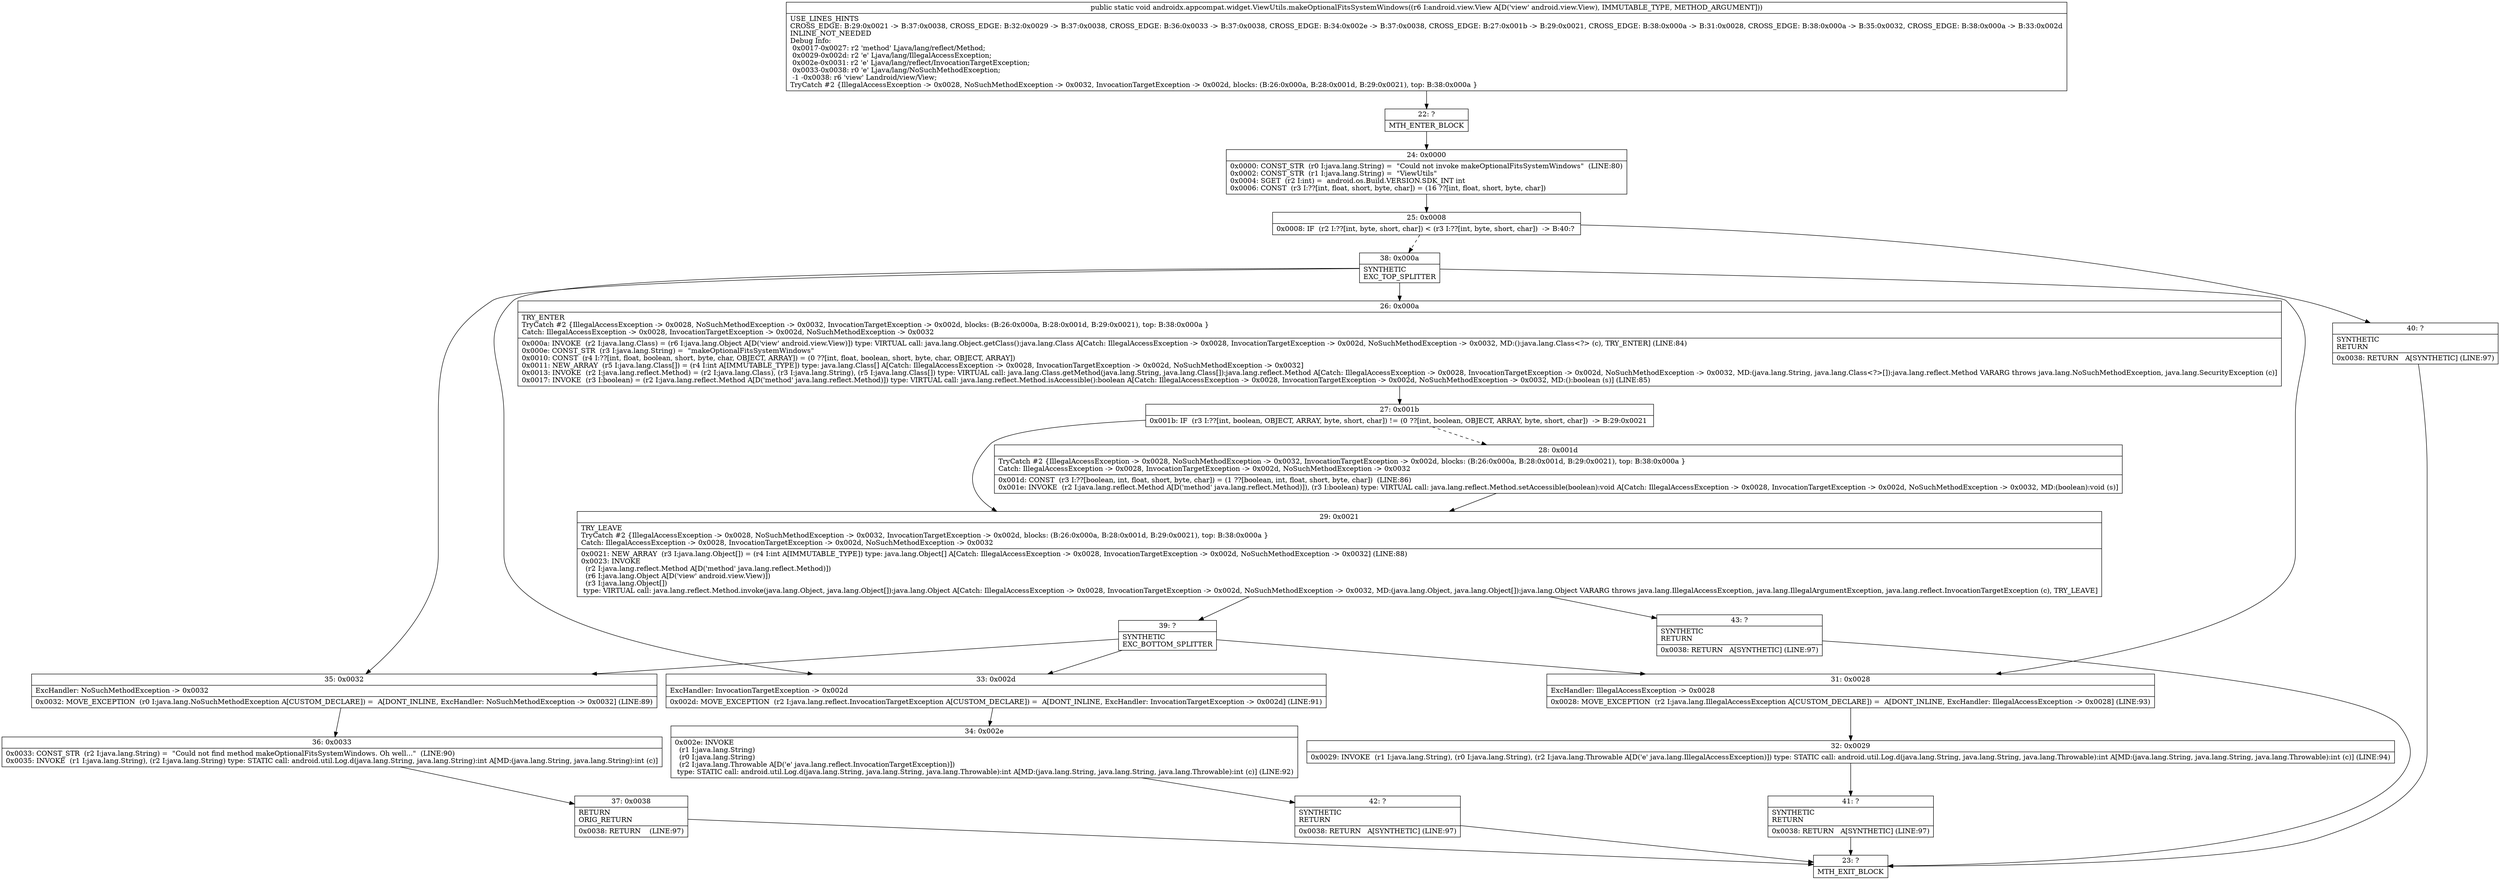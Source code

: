 digraph "CFG forandroidx.appcompat.widget.ViewUtils.makeOptionalFitsSystemWindows(Landroid\/view\/View;)V" {
Node_22 [shape=record,label="{22\:\ ?|MTH_ENTER_BLOCK\l}"];
Node_24 [shape=record,label="{24\:\ 0x0000|0x0000: CONST_STR  (r0 I:java.lang.String) =  \"Could not invoke makeOptionalFitsSystemWindows\"  (LINE:80)\l0x0002: CONST_STR  (r1 I:java.lang.String) =  \"ViewUtils\" \l0x0004: SGET  (r2 I:int) =  android.os.Build.VERSION.SDK_INT int \l0x0006: CONST  (r3 I:??[int, float, short, byte, char]) = (16 ??[int, float, short, byte, char]) \l}"];
Node_25 [shape=record,label="{25\:\ 0x0008|0x0008: IF  (r2 I:??[int, byte, short, char]) \< (r3 I:??[int, byte, short, char])  \-\> B:40:? \l}"];
Node_38 [shape=record,label="{38\:\ 0x000a|SYNTHETIC\lEXC_TOP_SPLITTER\l}"];
Node_26 [shape=record,label="{26\:\ 0x000a|TRY_ENTER\lTryCatch #2 \{IllegalAccessException \-\> 0x0028, NoSuchMethodException \-\> 0x0032, InvocationTargetException \-\> 0x002d, blocks: (B:26:0x000a, B:28:0x001d, B:29:0x0021), top: B:38:0x000a \}\lCatch: IllegalAccessException \-\> 0x0028, InvocationTargetException \-\> 0x002d, NoSuchMethodException \-\> 0x0032\l|0x000a: INVOKE  (r2 I:java.lang.Class) = (r6 I:java.lang.Object A[D('view' android.view.View)]) type: VIRTUAL call: java.lang.Object.getClass():java.lang.Class A[Catch: IllegalAccessException \-\> 0x0028, InvocationTargetException \-\> 0x002d, NoSuchMethodException \-\> 0x0032, MD:():java.lang.Class\<?\> (c), TRY_ENTER] (LINE:84)\l0x000e: CONST_STR  (r3 I:java.lang.String) =  \"makeOptionalFitsSystemWindows\" \l0x0010: CONST  (r4 I:??[int, float, boolean, short, byte, char, OBJECT, ARRAY]) = (0 ??[int, float, boolean, short, byte, char, OBJECT, ARRAY]) \l0x0011: NEW_ARRAY  (r5 I:java.lang.Class[]) = (r4 I:int A[IMMUTABLE_TYPE]) type: java.lang.Class[] A[Catch: IllegalAccessException \-\> 0x0028, InvocationTargetException \-\> 0x002d, NoSuchMethodException \-\> 0x0032]\l0x0013: INVOKE  (r2 I:java.lang.reflect.Method) = (r2 I:java.lang.Class), (r3 I:java.lang.String), (r5 I:java.lang.Class[]) type: VIRTUAL call: java.lang.Class.getMethod(java.lang.String, java.lang.Class[]):java.lang.reflect.Method A[Catch: IllegalAccessException \-\> 0x0028, InvocationTargetException \-\> 0x002d, NoSuchMethodException \-\> 0x0032, MD:(java.lang.String, java.lang.Class\<?\>[]):java.lang.reflect.Method VARARG throws java.lang.NoSuchMethodException, java.lang.SecurityException (c)]\l0x0017: INVOKE  (r3 I:boolean) = (r2 I:java.lang.reflect.Method A[D('method' java.lang.reflect.Method)]) type: VIRTUAL call: java.lang.reflect.Method.isAccessible():boolean A[Catch: IllegalAccessException \-\> 0x0028, InvocationTargetException \-\> 0x002d, NoSuchMethodException \-\> 0x0032, MD:():boolean (s)] (LINE:85)\l}"];
Node_27 [shape=record,label="{27\:\ 0x001b|0x001b: IF  (r3 I:??[int, boolean, OBJECT, ARRAY, byte, short, char]) != (0 ??[int, boolean, OBJECT, ARRAY, byte, short, char])  \-\> B:29:0x0021 \l}"];
Node_28 [shape=record,label="{28\:\ 0x001d|TryCatch #2 \{IllegalAccessException \-\> 0x0028, NoSuchMethodException \-\> 0x0032, InvocationTargetException \-\> 0x002d, blocks: (B:26:0x000a, B:28:0x001d, B:29:0x0021), top: B:38:0x000a \}\lCatch: IllegalAccessException \-\> 0x0028, InvocationTargetException \-\> 0x002d, NoSuchMethodException \-\> 0x0032\l|0x001d: CONST  (r3 I:??[boolean, int, float, short, byte, char]) = (1 ??[boolean, int, float, short, byte, char])  (LINE:86)\l0x001e: INVOKE  (r2 I:java.lang.reflect.Method A[D('method' java.lang.reflect.Method)]), (r3 I:boolean) type: VIRTUAL call: java.lang.reflect.Method.setAccessible(boolean):void A[Catch: IllegalAccessException \-\> 0x0028, InvocationTargetException \-\> 0x002d, NoSuchMethodException \-\> 0x0032, MD:(boolean):void (s)]\l}"];
Node_29 [shape=record,label="{29\:\ 0x0021|TRY_LEAVE\lTryCatch #2 \{IllegalAccessException \-\> 0x0028, NoSuchMethodException \-\> 0x0032, InvocationTargetException \-\> 0x002d, blocks: (B:26:0x000a, B:28:0x001d, B:29:0x0021), top: B:38:0x000a \}\lCatch: IllegalAccessException \-\> 0x0028, InvocationTargetException \-\> 0x002d, NoSuchMethodException \-\> 0x0032\l|0x0021: NEW_ARRAY  (r3 I:java.lang.Object[]) = (r4 I:int A[IMMUTABLE_TYPE]) type: java.lang.Object[] A[Catch: IllegalAccessException \-\> 0x0028, InvocationTargetException \-\> 0x002d, NoSuchMethodException \-\> 0x0032] (LINE:88)\l0x0023: INVOKE  \l  (r2 I:java.lang.reflect.Method A[D('method' java.lang.reflect.Method)])\l  (r6 I:java.lang.Object A[D('view' android.view.View)])\l  (r3 I:java.lang.Object[])\l type: VIRTUAL call: java.lang.reflect.Method.invoke(java.lang.Object, java.lang.Object[]):java.lang.Object A[Catch: IllegalAccessException \-\> 0x0028, InvocationTargetException \-\> 0x002d, NoSuchMethodException \-\> 0x0032, MD:(java.lang.Object, java.lang.Object[]):java.lang.Object VARARG throws java.lang.IllegalAccessException, java.lang.IllegalArgumentException, java.lang.reflect.InvocationTargetException (c), TRY_LEAVE]\l}"];
Node_39 [shape=record,label="{39\:\ ?|SYNTHETIC\lEXC_BOTTOM_SPLITTER\l}"];
Node_43 [shape=record,label="{43\:\ ?|SYNTHETIC\lRETURN\l|0x0038: RETURN   A[SYNTHETIC] (LINE:97)\l}"];
Node_23 [shape=record,label="{23\:\ ?|MTH_EXIT_BLOCK\l}"];
Node_31 [shape=record,label="{31\:\ 0x0028|ExcHandler: IllegalAccessException \-\> 0x0028\l|0x0028: MOVE_EXCEPTION  (r2 I:java.lang.IllegalAccessException A[CUSTOM_DECLARE]) =  A[DONT_INLINE, ExcHandler: IllegalAccessException \-\> 0x0028] (LINE:93)\l}"];
Node_32 [shape=record,label="{32\:\ 0x0029|0x0029: INVOKE  (r1 I:java.lang.String), (r0 I:java.lang.String), (r2 I:java.lang.Throwable A[D('e' java.lang.IllegalAccessException)]) type: STATIC call: android.util.Log.d(java.lang.String, java.lang.String, java.lang.Throwable):int A[MD:(java.lang.String, java.lang.String, java.lang.Throwable):int (c)] (LINE:94)\l}"];
Node_41 [shape=record,label="{41\:\ ?|SYNTHETIC\lRETURN\l|0x0038: RETURN   A[SYNTHETIC] (LINE:97)\l}"];
Node_35 [shape=record,label="{35\:\ 0x0032|ExcHandler: NoSuchMethodException \-\> 0x0032\l|0x0032: MOVE_EXCEPTION  (r0 I:java.lang.NoSuchMethodException A[CUSTOM_DECLARE]) =  A[DONT_INLINE, ExcHandler: NoSuchMethodException \-\> 0x0032] (LINE:89)\l}"];
Node_36 [shape=record,label="{36\:\ 0x0033|0x0033: CONST_STR  (r2 I:java.lang.String) =  \"Could not find method makeOptionalFitsSystemWindows. Oh well...\"  (LINE:90)\l0x0035: INVOKE  (r1 I:java.lang.String), (r2 I:java.lang.String) type: STATIC call: android.util.Log.d(java.lang.String, java.lang.String):int A[MD:(java.lang.String, java.lang.String):int (c)]\l}"];
Node_37 [shape=record,label="{37\:\ 0x0038|RETURN\lORIG_RETURN\l|0x0038: RETURN    (LINE:97)\l}"];
Node_33 [shape=record,label="{33\:\ 0x002d|ExcHandler: InvocationTargetException \-\> 0x002d\l|0x002d: MOVE_EXCEPTION  (r2 I:java.lang.reflect.InvocationTargetException A[CUSTOM_DECLARE]) =  A[DONT_INLINE, ExcHandler: InvocationTargetException \-\> 0x002d] (LINE:91)\l}"];
Node_34 [shape=record,label="{34\:\ 0x002e|0x002e: INVOKE  \l  (r1 I:java.lang.String)\l  (r0 I:java.lang.String)\l  (r2 I:java.lang.Throwable A[D('e' java.lang.reflect.InvocationTargetException)])\l type: STATIC call: android.util.Log.d(java.lang.String, java.lang.String, java.lang.Throwable):int A[MD:(java.lang.String, java.lang.String, java.lang.Throwable):int (c)] (LINE:92)\l}"];
Node_42 [shape=record,label="{42\:\ ?|SYNTHETIC\lRETURN\l|0x0038: RETURN   A[SYNTHETIC] (LINE:97)\l}"];
Node_40 [shape=record,label="{40\:\ ?|SYNTHETIC\lRETURN\l|0x0038: RETURN   A[SYNTHETIC] (LINE:97)\l}"];
MethodNode[shape=record,label="{public static void androidx.appcompat.widget.ViewUtils.makeOptionalFitsSystemWindows((r6 I:android.view.View A[D('view' android.view.View), IMMUTABLE_TYPE, METHOD_ARGUMENT]))  | USE_LINES_HINTS\lCROSS_EDGE: B:29:0x0021 \-\> B:37:0x0038, CROSS_EDGE: B:32:0x0029 \-\> B:37:0x0038, CROSS_EDGE: B:36:0x0033 \-\> B:37:0x0038, CROSS_EDGE: B:34:0x002e \-\> B:37:0x0038, CROSS_EDGE: B:27:0x001b \-\> B:29:0x0021, CROSS_EDGE: B:38:0x000a \-\> B:31:0x0028, CROSS_EDGE: B:38:0x000a \-\> B:35:0x0032, CROSS_EDGE: B:38:0x000a \-\> B:33:0x002d\lINLINE_NOT_NEEDED\lDebug Info:\l  0x0017\-0x0027: r2 'method' Ljava\/lang\/reflect\/Method;\l  0x0029\-0x002d: r2 'e' Ljava\/lang\/IllegalAccessException;\l  0x002e\-0x0031: r2 'e' Ljava\/lang\/reflect\/InvocationTargetException;\l  0x0033\-0x0038: r0 'e' Ljava\/lang\/NoSuchMethodException;\l  \-1 \-0x0038: r6 'view' Landroid\/view\/View;\lTryCatch #2 \{IllegalAccessException \-\> 0x0028, NoSuchMethodException \-\> 0x0032, InvocationTargetException \-\> 0x002d, blocks: (B:26:0x000a, B:28:0x001d, B:29:0x0021), top: B:38:0x000a \}\l}"];
MethodNode -> Node_22;Node_22 -> Node_24;
Node_24 -> Node_25;
Node_25 -> Node_38[style=dashed];
Node_25 -> Node_40;
Node_38 -> Node_26;
Node_38 -> Node_31;
Node_38 -> Node_35;
Node_38 -> Node_33;
Node_26 -> Node_27;
Node_27 -> Node_28[style=dashed];
Node_27 -> Node_29;
Node_28 -> Node_29;
Node_29 -> Node_39;
Node_29 -> Node_43;
Node_39 -> Node_31;
Node_39 -> Node_35;
Node_39 -> Node_33;
Node_43 -> Node_23;
Node_31 -> Node_32;
Node_32 -> Node_41;
Node_41 -> Node_23;
Node_35 -> Node_36;
Node_36 -> Node_37;
Node_37 -> Node_23;
Node_33 -> Node_34;
Node_34 -> Node_42;
Node_42 -> Node_23;
Node_40 -> Node_23;
}

